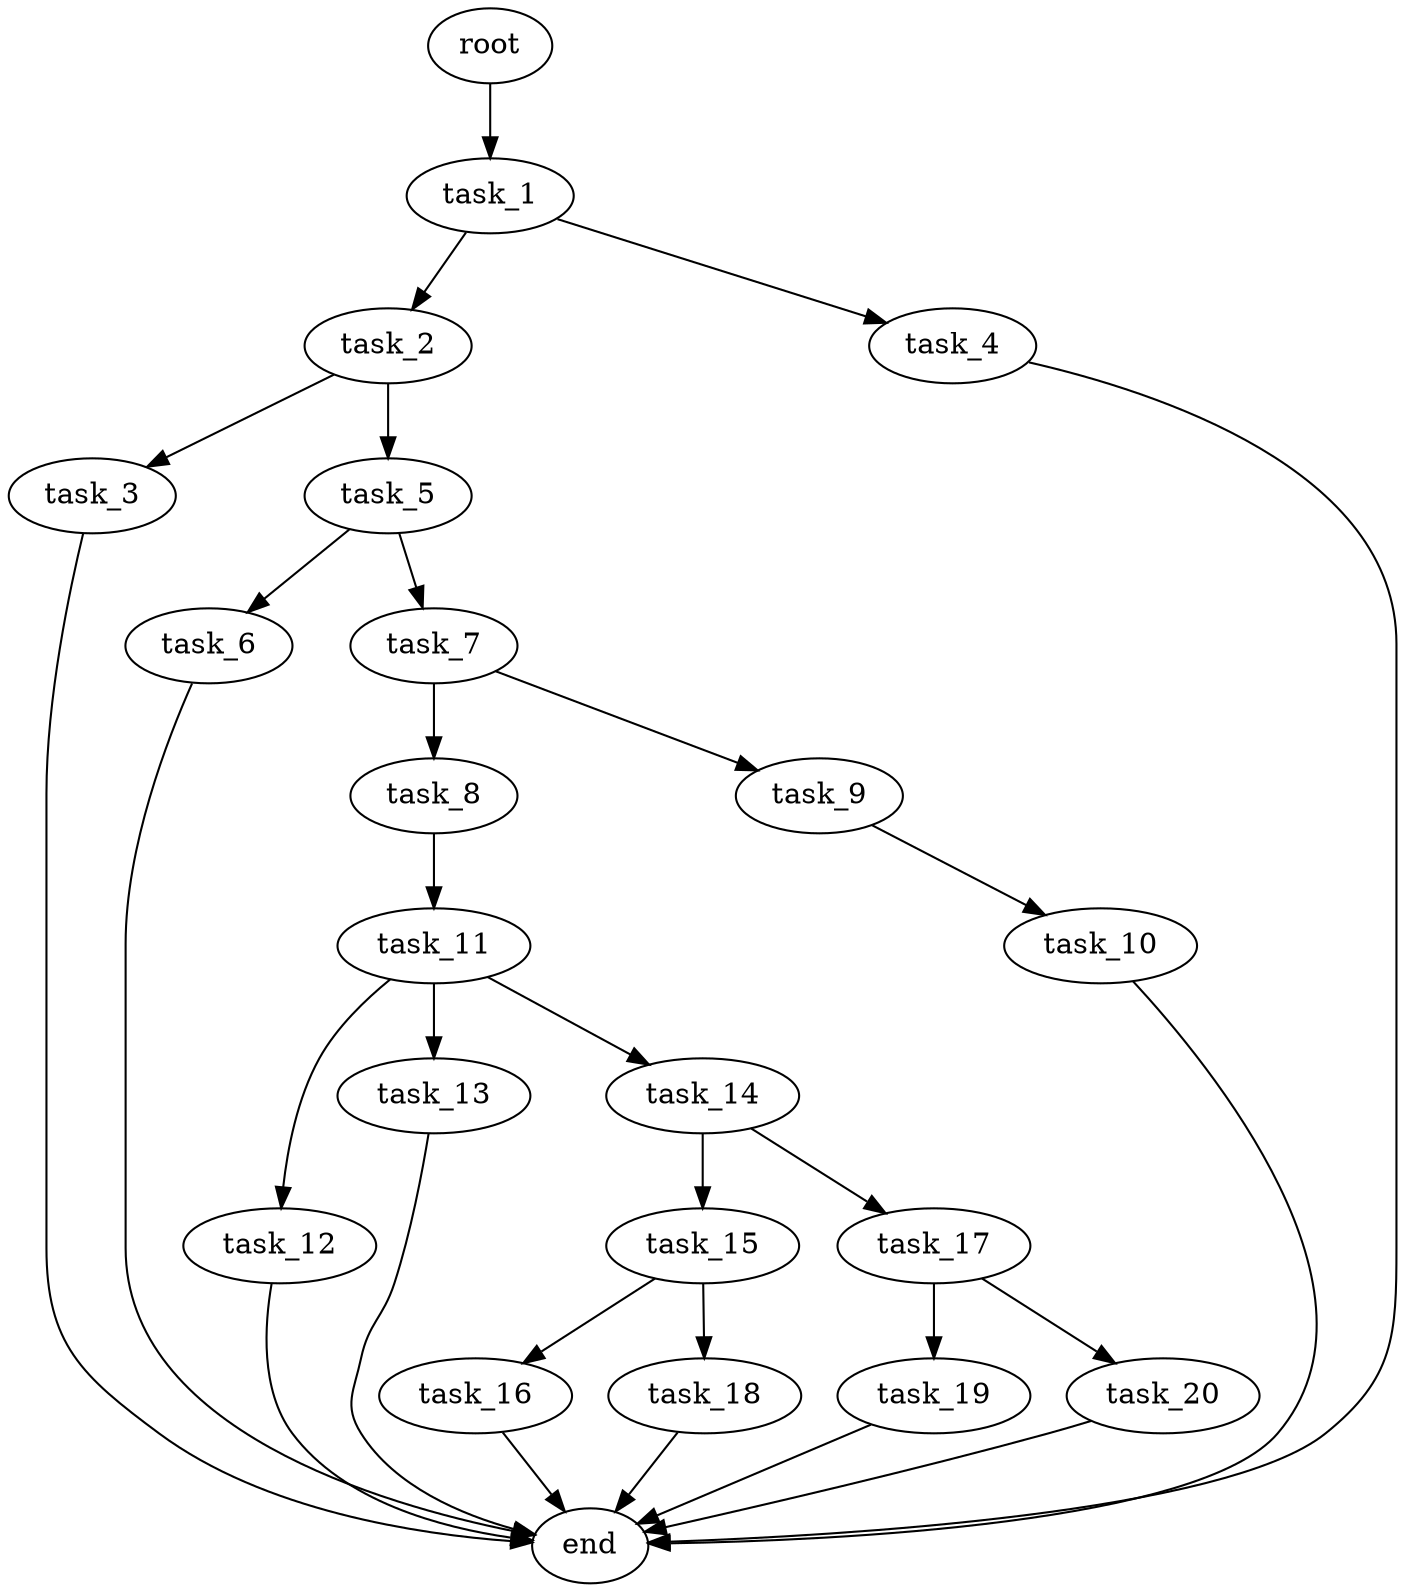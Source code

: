 digraph G {
  root [size="0.000000e+00"];
  task_1 [size="8.333709e+10"];
  task_2 [size="8.062196e+10"];
  task_3 [size="7.216829e+09"];
  task_4 [size="8.617782e+10"];
  task_5 [size="4.239803e+09"];
  task_6 [size="1.883966e+09"];
  task_7 [size="9.211703e+10"];
  task_8 [size="8.621238e+10"];
  task_9 [size="5.758016e+10"];
  task_10 [size="5.734423e+10"];
  task_11 [size="7.095280e+10"];
  task_12 [size="4.177522e+10"];
  task_13 [size="1.152619e+10"];
  task_14 [size="2.095447e+09"];
  task_15 [size="3.248357e+10"];
  task_16 [size="8.013420e+10"];
  task_17 [size="6.181635e+10"];
  task_18 [size="8.320427e+10"];
  task_19 [size="9.197778e+10"];
  task_20 [size="8.822107e+09"];
  end [size="0.000000e+00"];

  root -> task_1 [size="1.000000e-12"];
  task_1 -> task_2 [size="8.062196e+08"];
  task_1 -> task_4 [size="8.617782e+08"];
  task_2 -> task_3 [size="7.216829e+07"];
  task_2 -> task_5 [size="4.239803e+07"];
  task_3 -> end [size="1.000000e-12"];
  task_4 -> end [size="1.000000e-12"];
  task_5 -> task_6 [size="1.883966e+07"];
  task_5 -> task_7 [size="9.211703e+08"];
  task_6 -> end [size="1.000000e-12"];
  task_7 -> task_8 [size="8.621238e+08"];
  task_7 -> task_9 [size="5.758016e+08"];
  task_8 -> task_11 [size="7.095280e+08"];
  task_9 -> task_10 [size="5.734423e+08"];
  task_10 -> end [size="1.000000e-12"];
  task_11 -> task_12 [size="4.177522e+08"];
  task_11 -> task_13 [size="1.152619e+08"];
  task_11 -> task_14 [size="2.095447e+07"];
  task_12 -> end [size="1.000000e-12"];
  task_13 -> end [size="1.000000e-12"];
  task_14 -> task_15 [size="3.248357e+08"];
  task_14 -> task_17 [size="6.181635e+08"];
  task_15 -> task_16 [size="8.013420e+08"];
  task_15 -> task_18 [size="8.320427e+08"];
  task_16 -> end [size="1.000000e-12"];
  task_17 -> task_19 [size="9.197778e+08"];
  task_17 -> task_20 [size="8.822107e+07"];
  task_18 -> end [size="1.000000e-12"];
  task_19 -> end [size="1.000000e-12"];
  task_20 -> end [size="1.000000e-12"];
}
